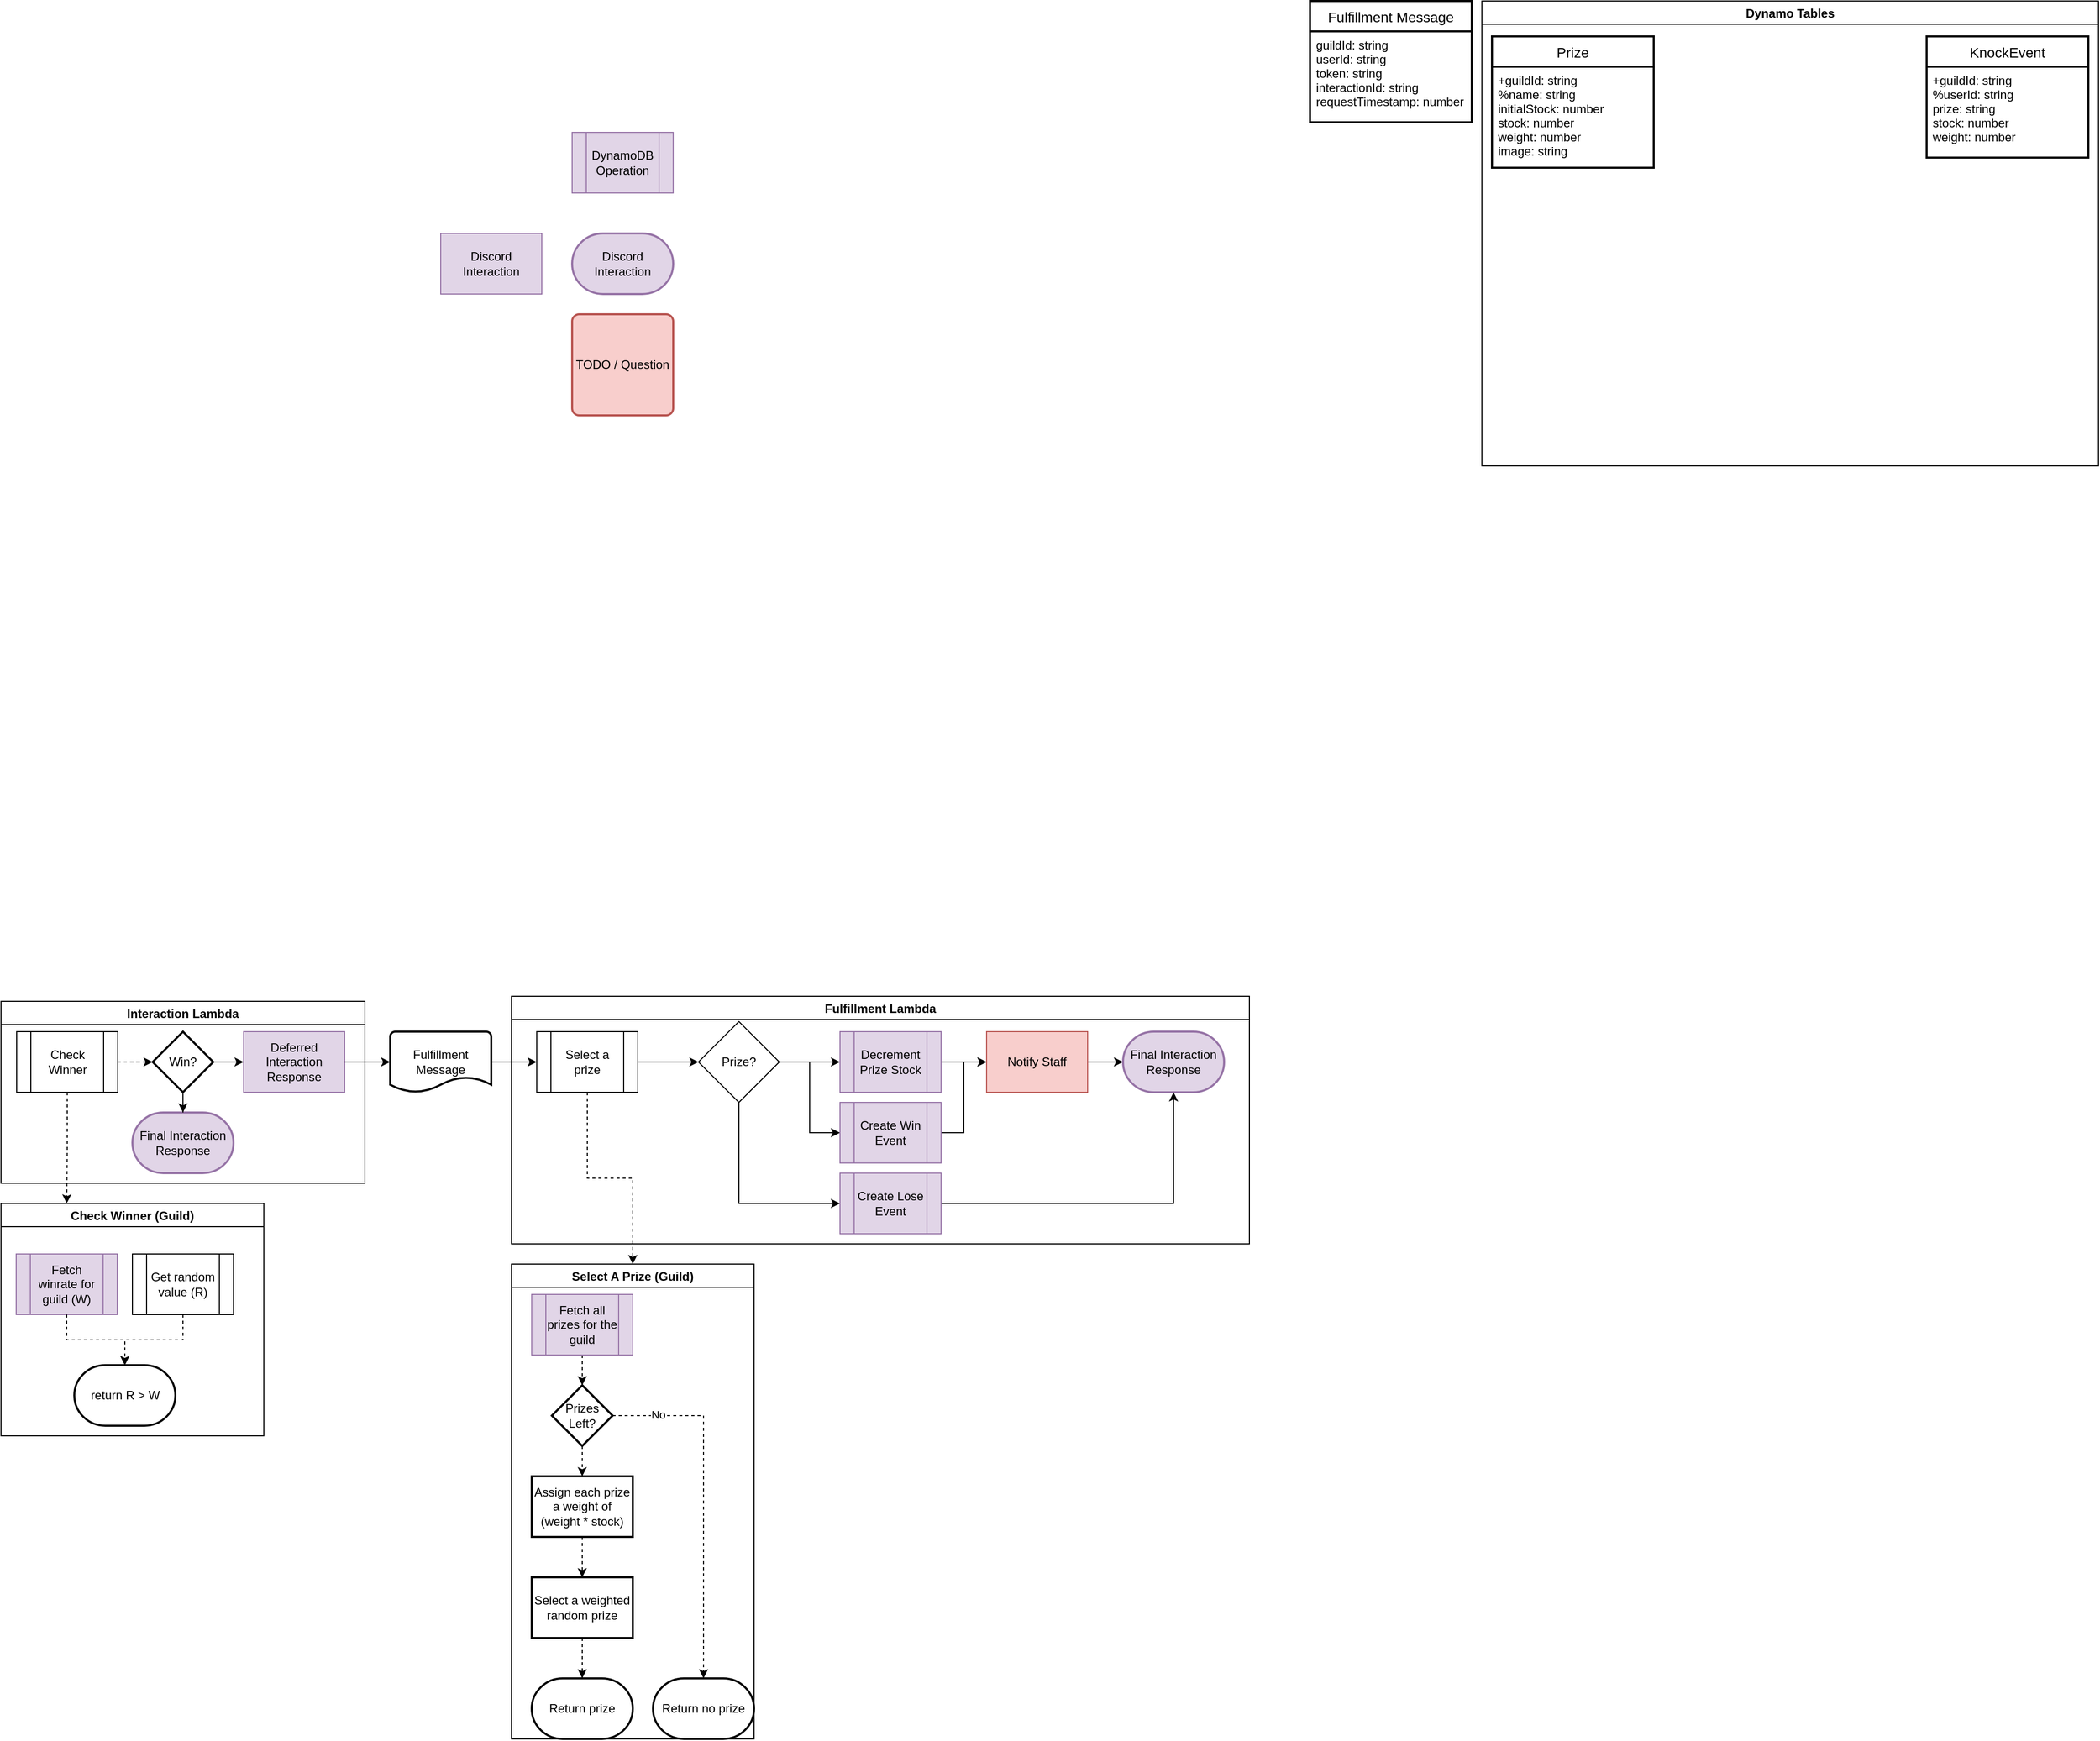 <mxfile version="15.5.1" type="github">
  <diagram id="L7QY4okVQJp5hipJDfsT" name="Page-1">
    <mxGraphModel dx="2378" dy="1081" grid="1" gridSize="10" guides="1" tooltips="1" connect="1" arrows="1" fold="1" page="0" pageScale="1" pageWidth="850" pageHeight="1100" math="0" shadow="0">
      <root>
        <mxCell id="0" />
        <mxCell id="1" parent="0" />
        <mxCell id="FSJdYfOo43uuLk9ThQoz-45" value="DynamoDB Operation" style="verticalLabelPosition=middle;verticalAlign=middle;html=1;shape=process;whiteSpace=wrap;size=0.14;arcSize=6;labelPosition=center;align=center;fillColor=#e1d5e7;strokeColor=#9673a6;" parent="1" vertex="1">
          <mxGeometry x="-300" y="10" width="100" height="60" as="geometry" />
        </mxCell>
        <mxCell id="FSJdYfOo43uuLk9ThQoz-199" style="edgeStyle=orthogonalEdgeStyle;rounded=0;sketch=0;orthogonalLoop=1;jettySize=auto;html=1;exitX=1;exitY=0.5;exitDx=0;exitDy=0;exitPerimeter=0;" parent="1" source="FSJdYfOo43uuLk9ThQoz-47" target="FSJdYfOo43uuLk9ThQoz-112" edge="1">
          <mxGeometry relative="1" as="geometry" />
        </mxCell>
        <mxCell id="FSJdYfOo43uuLk9ThQoz-47" value="Fulfillment Message" style="strokeWidth=2;html=1;shape=mxgraph.flowchart.document2;whiteSpace=wrap;size=0.25;verticalAlign=middle;" parent="1" vertex="1">
          <mxGeometry x="-480" y="900" width="100" height="60" as="geometry" />
        </mxCell>
        <mxCell id="FSJdYfOo43uuLk9ThQoz-57" value="Fulfillment Message" style="swimlane;childLayout=stackLayout;horizontal=1;startSize=30;horizontalStack=0;fontSize=14;fontStyle=0;strokeWidth=2;resizeParent=0;resizeLast=1;shadow=0;dashed=0;align=center;" parent="1" vertex="1">
          <mxGeometry x="430" y="-120" width="160" height="120" as="geometry" />
        </mxCell>
        <mxCell id="FSJdYfOo43uuLk9ThQoz-58" value="guildId: string&#xa;userId: string&#xa;token: string&#xa;interactionId: string&#xa;requestTimestamp: number" style="align=left;strokeColor=none;fillColor=none;spacingLeft=4;fontSize=12;verticalAlign=top;resizable=0;rotatable=0;part=1;" parent="FSJdYfOo43uuLk9ThQoz-57" vertex="1">
          <mxGeometry y="30" width="160" height="90" as="geometry" />
        </mxCell>
        <mxCell id="FSJdYfOo43uuLk9ThQoz-62" value="Interaction Lambda" style="swimlane;verticalAlign=middle;" parent="1" vertex="1">
          <mxGeometry x="-865" y="870" width="360" height="180" as="geometry">
            <mxRectangle x="-190" y="10" width="140" height="23" as="alternateBounds" />
          </mxGeometry>
        </mxCell>
        <mxCell id="FSJdYfOo43uuLk9ThQoz-140" value="Deferred Interaction Response" style="rounded=0;whiteSpace=wrap;html=1;absoluteArcSize=1;arcSize=14;strokeWidth=1;sketch=0;fillColor=#e1d5e7;strokeColor=#9673a6;" parent="FSJdYfOo43uuLk9ThQoz-62" vertex="1">
          <mxGeometry x="240" y="30" width="100" height="60" as="geometry" />
        </mxCell>
        <mxCell id="FSJdYfOo43uuLk9ThQoz-171" style="edgeStyle=orthogonalEdgeStyle;rounded=0;sketch=0;orthogonalLoop=1;jettySize=auto;html=1;exitX=1;exitY=0.5;exitDx=0;exitDy=0;exitPerimeter=0;entryX=0;entryY=0.5;entryDx=0;entryDy=0;" parent="FSJdYfOo43uuLk9ThQoz-62" source="FSJdYfOo43uuLk9ThQoz-15" target="FSJdYfOo43uuLk9ThQoz-140" edge="1">
          <mxGeometry relative="1" as="geometry" />
        </mxCell>
        <mxCell id="FSJdYfOo43uuLk9ThQoz-10" value="Final Interaction Response" style="strokeWidth=2;html=1;shape=mxgraph.flowchart.terminator;whiteSpace=wrap;fillColor=#e1d5e7;strokeColor=#9673a6;" parent="FSJdYfOo43uuLk9ThQoz-62" vertex="1">
          <mxGeometry x="130" y="110" width="100" height="60" as="geometry" />
        </mxCell>
        <mxCell id="FSJdYfOo43uuLk9ThQoz-215" style="edgeStyle=orthogonalEdgeStyle;rounded=0;sketch=0;orthogonalLoop=1;jettySize=auto;html=1;exitX=1;exitY=0.5;exitDx=0;exitDy=0;dashed=1;" parent="FSJdYfOo43uuLk9ThQoz-62" source="FSJdYfOo43uuLk9ThQoz-185" target="FSJdYfOo43uuLk9ThQoz-15" edge="1">
          <mxGeometry relative="1" as="geometry" />
        </mxCell>
        <mxCell id="FSJdYfOo43uuLk9ThQoz-185" value="Check Winner" style="verticalLabelPosition=middle;verticalAlign=middle;html=1;shape=process;whiteSpace=wrap;size=0.14;arcSize=6;labelPosition=center;align=center;" parent="FSJdYfOo43uuLk9ThQoz-62" vertex="1">
          <mxGeometry x="15.5" y="30" width="100" height="60" as="geometry" />
        </mxCell>
        <mxCell id="FSJdYfOo43uuLk9ThQoz-15" value="Win?" style="strokeWidth=2;html=1;shape=mxgraph.flowchart.decision;whiteSpace=wrap;" parent="FSJdYfOo43uuLk9ThQoz-62" vertex="1">
          <mxGeometry x="150" y="30" width="60" height="60" as="geometry" />
        </mxCell>
        <mxCell id="FSJdYfOo43uuLk9ThQoz-172" style="edgeStyle=orthogonalEdgeStyle;rounded=0;sketch=0;orthogonalLoop=1;jettySize=auto;html=1;exitX=0.5;exitY=1;exitDx=0;exitDy=0;exitPerimeter=0;" parent="FSJdYfOo43uuLk9ThQoz-62" source="FSJdYfOo43uuLk9ThQoz-15" target="FSJdYfOo43uuLk9ThQoz-10" edge="1">
          <mxGeometry relative="1" as="geometry" />
        </mxCell>
        <mxCell id="FSJdYfOo43uuLk9ThQoz-63" value="Fulfillment Lambda" style="swimlane;verticalAlign=middle;" parent="1" vertex="1">
          <mxGeometry x="-360" y="865" width="730" height="245" as="geometry">
            <mxRectangle x="-190" y="620" width="140" height="23" as="alternateBounds" />
          </mxGeometry>
        </mxCell>
        <mxCell id="FSJdYfOo43uuLk9ThQoz-196" style="edgeStyle=orthogonalEdgeStyle;rounded=0;sketch=0;orthogonalLoop=1;jettySize=auto;html=1;exitX=1;exitY=0.5;exitDx=0;exitDy=0;" parent="FSJdYfOo43uuLk9ThQoz-63" source="FSJdYfOo43uuLk9ThQoz-97" target="FSJdYfOo43uuLk9ThQoz-133" edge="1">
          <mxGeometry relative="1" as="geometry" />
        </mxCell>
        <mxCell id="FSJdYfOo43uuLk9ThQoz-97" value="Decrement Prize Stock" style="verticalLabelPosition=middle;verticalAlign=middle;html=1;shape=process;whiteSpace=wrap;size=0.14;arcSize=6;labelPosition=center;align=center;fillColor=#e1d5e7;strokeColor=#9673a6;" parent="FSJdYfOo43uuLk9ThQoz-63" vertex="1">
          <mxGeometry x="325" y="35" width="100" height="60" as="geometry" />
        </mxCell>
        <mxCell id="FSJdYfOo43uuLk9ThQoz-191" style="edgeStyle=orthogonalEdgeStyle;rounded=0;sketch=0;orthogonalLoop=1;jettySize=auto;html=1;exitX=1;exitY=0.5;exitDx=0;exitDy=0;entryX=0;entryY=0.5;entryDx=0;entryDy=0;" parent="FSJdYfOo43uuLk9ThQoz-63" source="FSJdYfOo43uuLk9ThQoz-100" target="FSJdYfOo43uuLk9ThQoz-97" edge="1">
          <mxGeometry relative="1" as="geometry" />
        </mxCell>
        <mxCell id="FSJdYfOo43uuLk9ThQoz-192" style="edgeStyle=orthogonalEdgeStyle;rounded=0;sketch=0;orthogonalLoop=1;jettySize=auto;html=1;exitX=1;exitY=0.5;exitDx=0;exitDy=0;entryX=0;entryY=0.5;entryDx=0;entryDy=0;" parent="FSJdYfOo43uuLk9ThQoz-63" source="FSJdYfOo43uuLk9ThQoz-100" target="FSJdYfOo43uuLk9ThQoz-126" edge="1">
          <mxGeometry relative="1" as="geometry" />
        </mxCell>
        <mxCell id="oSzb1QnaF82HAAy8h1gA-4" style="edgeStyle=orthogonalEdgeStyle;rounded=0;sketch=0;orthogonalLoop=1;jettySize=auto;html=1;exitX=0.5;exitY=1;exitDx=0;exitDy=0;entryX=0;entryY=0.5;entryDx=0;entryDy=0;" edge="1" parent="FSJdYfOo43uuLk9ThQoz-63" source="FSJdYfOo43uuLk9ThQoz-100" target="oSzb1QnaF82HAAy8h1gA-3">
          <mxGeometry relative="1" as="geometry" />
        </mxCell>
        <mxCell id="FSJdYfOo43uuLk9ThQoz-100" value="Prize?" style="rhombus;whiteSpace=wrap;html=1;rounded=0;sketch=0;" parent="FSJdYfOo43uuLk9ThQoz-63" vertex="1">
          <mxGeometry x="185" y="25" width="80" height="80" as="geometry" />
        </mxCell>
        <mxCell id="FSJdYfOo43uuLk9ThQoz-190" style="edgeStyle=orthogonalEdgeStyle;rounded=0;sketch=0;orthogonalLoop=1;jettySize=auto;html=1;exitX=1;exitY=0.5;exitDx=0;exitDy=0;entryX=0;entryY=0.5;entryDx=0;entryDy=0;" parent="FSJdYfOo43uuLk9ThQoz-63" source="FSJdYfOo43uuLk9ThQoz-112" target="FSJdYfOo43uuLk9ThQoz-100" edge="1">
          <mxGeometry relative="1" as="geometry" />
        </mxCell>
        <mxCell id="FSJdYfOo43uuLk9ThQoz-112" value="Select a prize" style="verticalLabelPosition=middle;verticalAlign=middle;html=1;shape=process;whiteSpace=wrap;size=0.14;arcSize=6;labelPosition=center;align=center;" parent="FSJdYfOo43uuLk9ThQoz-63" vertex="1">
          <mxGeometry x="25" y="35" width="100" height="60" as="geometry" />
        </mxCell>
        <mxCell id="FSJdYfOo43uuLk9ThQoz-194" style="edgeStyle=orthogonalEdgeStyle;rounded=0;sketch=0;orthogonalLoop=1;jettySize=auto;html=1;exitX=1;exitY=0.5;exitDx=0;exitDy=0;entryX=0;entryY=0.5;entryDx=0;entryDy=0;" parent="FSJdYfOo43uuLk9ThQoz-63" source="FSJdYfOo43uuLk9ThQoz-126" target="FSJdYfOo43uuLk9ThQoz-133" edge="1">
          <mxGeometry relative="1" as="geometry" />
        </mxCell>
        <mxCell id="FSJdYfOo43uuLk9ThQoz-126" value="Create Win Event" style="verticalLabelPosition=middle;verticalAlign=middle;html=1;shape=process;whiteSpace=wrap;size=0.14;arcSize=6;labelPosition=center;align=center;fillColor=#e1d5e7;strokeColor=#9673a6;" parent="FSJdYfOo43uuLk9ThQoz-63" vertex="1">
          <mxGeometry x="325" y="105" width="100" height="60" as="geometry" />
        </mxCell>
        <mxCell id="FSJdYfOo43uuLk9ThQoz-198" style="edgeStyle=orthogonalEdgeStyle;rounded=0;sketch=0;orthogonalLoop=1;jettySize=auto;html=1;exitX=1;exitY=0.5;exitDx=0;exitDy=0;entryX=0;entryY=0.5;entryDx=0;entryDy=0;entryPerimeter=0;" parent="FSJdYfOo43uuLk9ThQoz-63" source="FSJdYfOo43uuLk9ThQoz-133" edge="1">
          <mxGeometry relative="1" as="geometry">
            <mxPoint x="605" y="65" as="targetPoint" />
          </mxGeometry>
        </mxCell>
        <mxCell id="FSJdYfOo43uuLk9ThQoz-133" value="Notify Staff" style="rounded=0;whiteSpace=wrap;html=1;absoluteArcSize=1;arcSize=14;strokeWidth=1;sketch=0;fillColor=#f8cecc;strokeColor=#b85450;" parent="FSJdYfOo43uuLk9ThQoz-63" vertex="1">
          <mxGeometry x="470" y="35" width="100" height="60" as="geometry" />
        </mxCell>
        <mxCell id="FSJdYfOo43uuLk9ThQoz-153" value="Final Interaction Response" style="strokeWidth=2;html=1;shape=mxgraph.flowchart.terminator;whiteSpace=wrap;fillColor=#e1d5e7;strokeColor=#9673a6;" parent="FSJdYfOo43uuLk9ThQoz-63" vertex="1">
          <mxGeometry x="605" y="35" width="100" height="60" as="geometry" />
        </mxCell>
        <mxCell id="oSzb1QnaF82HAAy8h1gA-5" style="edgeStyle=orthogonalEdgeStyle;rounded=0;sketch=0;orthogonalLoop=1;jettySize=auto;html=1;exitX=1;exitY=0.5;exitDx=0;exitDy=0;entryX=0.5;entryY=1;entryDx=0;entryDy=0;entryPerimeter=0;" edge="1" parent="FSJdYfOo43uuLk9ThQoz-63" source="oSzb1QnaF82HAAy8h1gA-3" target="FSJdYfOo43uuLk9ThQoz-153">
          <mxGeometry relative="1" as="geometry" />
        </mxCell>
        <mxCell id="oSzb1QnaF82HAAy8h1gA-3" value="Create Lose Event" style="verticalLabelPosition=middle;verticalAlign=middle;html=1;shape=process;whiteSpace=wrap;size=0.14;arcSize=6;labelPosition=center;align=center;fillColor=#e1d5e7;strokeColor=#9673a6;" vertex="1" parent="FSJdYfOo43uuLk9ThQoz-63">
          <mxGeometry x="325" y="175" width="100" height="60" as="geometry" />
        </mxCell>
        <mxCell id="FSJdYfOo43uuLk9ThQoz-123" value="Dynamo Tables" style="swimlane;rounded=0;sketch=0;" parent="1" vertex="1">
          <mxGeometry x="600" y="-120" width="610" height="460" as="geometry" />
        </mxCell>
        <mxCell id="FSJdYfOo43uuLk9ThQoz-79" value="Prize" style="swimlane;childLayout=stackLayout;horizontal=1;startSize=30;horizontalStack=0;fontSize=14;fontStyle=0;strokeWidth=2;resizeParent=0;resizeLast=1;shadow=0;dashed=0;align=center;" parent="FSJdYfOo43uuLk9ThQoz-123" vertex="1">
          <mxGeometry x="10" y="35" width="160" height="130" as="geometry" />
        </mxCell>
        <mxCell id="FSJdYfOo43uuLk9ThQoz-80" value="+guildId: string&#xa;%name: string&#xa;initialStock: number&#xa;stock: number&#xa;weight: number&#xa;image: string" style="align=left;strokeColor=none;fillColor=none;spacingLeft=4;fontSize=12;verticalAlign=top;resizable=0;rotatable=0;part=1;" parent="FSJdYfOo43uuLk9ThQoz-79" vertex="1">
          <mxGeometry y="30" width="160" height="100" as="geometry" />
        </mxCell>
        <mxCell id="FSJdYfOo43uuLk9ThQoz-119" value="KnockEvent" style="swimlane;childLayout=stackLayout;horizontal=1;startSize=30;horizontalStack=0;fontSize=14;fontStyle=0;strokeWidth=2;resizeParent=0;resizeLast=1;shadow=0;dashed=0;align=center;" parent="FSJdYfOo43uuLk9ThQoz-123" vertex="1">
          <mxGeometry x="440" y="35" width="160" height="120" as="geometry" />
        </mxCell>
        <mxCell id="FSJdYfOo43uuLk9ThQoz-120" value="+guildId: string&#xa;%userId: string&#xa;prize: string&#xa;stock: number&#xa;weight: number&#xa;" style="align=left;strokeColor=none;fillColor=none;spacingLeft=4;fontSize=12;verticalAlign=top;resizable=0;rotatable=0;part=1;" parent="FSJdYfOo43uuLk9ThQoz-119" vertex="1">
          <mxGeometry y="30" width="160" height="90" as="geometry" />
        </mxCell>
        <mxCell id="FSJdYfOo43uuLk9ThQoz-125" value="Discord Interaction" style="strokeWidth=2;html=1;shape=mxgraph.flowchart.terminator;whiteSpace=wrap;verticalAlign=middle;fillColor=#e1d5e7;strokeColor=#9673a6;" parent="1" vertex="1">
          <mxGeometry x="-300" y="110" width="100" height="60" as="geometry" />
        </mxCell>
        <mxCell id="FSJdYfOo43uuLk9ThQoz-137" value="TODO / Question" style="rounded=1;whiteSpace=wrap;html=1;absoluteArcSize=1;arcSize=14;strokeWidth=2;sketch=0;fillColor=#f8cecc;strokeColor=#b85450;" parent="1" vertex="1">
          <mxGeometry x="-300" y="190" width="100" height="100" as="geometry" />
        </mxCell>
        <mxCell id="FSJdYfOo43uuLk9ThQoz-141" value="Discord Interaction" style="rounded=0;whiteSpace=wrap;html=1;absoluteArcSize=1;arcSize=14;strokeWidth=1;sketch=0;fillColor=#e1d5e7;strokeColor=#9673a6;" parent="1" vertex="1">
          <mxGeometry x="-430" y="110" width="100" height="60" as="geometry" />
        </mxCell>
        <mxCell id="FSJdYfOo43uuLk9ThQoz-173" style="edgeStyle=orthogonalEdgeStyle;rounded=0;sketch=0;orthogonalLoop=1;jettySize=auto;html=1;exitX=1;exitY=0.5;exitDx=0;exitDy=0;entryX=0;entryY=0.5;entryDx=0;entryDy=0;entryPerimeter=0;" parent="1" source="FSJdYfOo43uuLk9ThQoz-140" target="FSJdYfOo43uuLk9ThQoz-47" edge="1">
          <mxGeometry relative="1" as="geometry" />
        </mxCell>
        <mxCell id="FSJdYfOo43uuLk9ThQoz-219" value="Check Winner (Guild)" style="swimlane;rounded=0;sketch=0;strokeWidth=1;fillColor=none;" parent="1" vertex="1">
          <mxGeometry x="-865" y="1070" width="260" height="230" as="geometry" />
        </mxCell>
        <mxCell id="FSJdYfOo43uuLk9ThQoz-37" value="return R &amp;gt; W" style="strokeWidth=2;html=1;shape=mxgraph.flowchart.terminator;whiteSpace=wrap;verticalAlign=middle;" parent="FSJdYfOo43uuLk9ThQoz-219" vertex="1">
          <mxGeometry x="72.5" y="160" width="100" height="60" as="geometry" />
        </mxCell>
        <mxCell id="FSJdYfOo43uuLk9ThQoz-186" value="Fetch winrate for guild (W)" style="verticalLabelPosition=middle;verticalAlign=middle;html=1;shape=process;whiteSpace=wrap;size=0.14;arcSize=6;labelPosition=center;align=center;fillColor=#e1d5e7;strokeColor=#9673a6;" parent="FSJdYfOo43uuLk9ThQoz-219" vertex="1">
          <mxGeometry x="15" y="50" width="100" height="60" as="geometry" />
        </mxCell>
        <mxCell id="FSJdYfOo43uuLk9ThQoz-213" style="edgeStyle=orthogonalEdgeStyle;rounded=0;sketch=0;orthogonalLoop=1;jettySize=auto;html=1;exitX=0.5;exitY=1;exitDx=0;exitDy=0;entryX=0.5;entryY=0;entryDx=0;entryDy=0;entryPerimeter=0;dashed=1;" parent="FSJdYfOo43uuLk9ThQoz-219" source="FSJdYfOo43uuLk9ThQoz-187" target="FSJdYfOo43uuLk9ThQoz-37" edge="1">
          <mxGeometry relative="1" as="geometry" />
        </mxCell>
        <mxCell id="FSJdYfOo43uuLk9ThQoz-187" value="Get random value (R)" style="verticalLabelPosition=middle;verticalAlign=middle;html=1;shape=process;whiteSpace=wrap;size=0.14;arcSize=6;labelPosition=center;align=center;" parent="FSJdYfOo43uuLk9ThQoz-219" vertex="1">
          <mxGeometry x="130" y="50" width="100" height="60" as="geometry" />
        </mxCell>
        <mxCell id="FSJdYfOo43uuLk9ThQoz-189" style="edgeStyle=orthogonalEdgeStyle;rounded=0;sketch=0;orthogonalLoop=1;jettySize=auto;html=1;exitX=0.5;exitY=1;exitDx=0;exitDy=0;entryX=0.5;entryY=0;entryDx=0;entryDy=0;entryPerimeter=0;dashed=1;" parent="FSJdYfOo43uuLk9ThQoz-219" source="FSJdYfOo43uuLk9ThQoz-186" target="FSJdYfOo43uuLk9ThQoz-37" edge="1">
          <mxGeometry relative="1" as="geometry" />
        </mxCell>
        <mxCell id="FSJdYfOo43uuLk9ThQoz-220" style="edgeStyle=orthogonalEdgeStyle;rounded=0;sketch=0;orthogonalLoop=1;jettySize=auto;html=1;exitX=0.5;exitY=1;exitDx=0;exitDy=0;dashed=1;entryX=0.25;entryY=0;entryDx=0;entryDy=0;" parent="1" source="FSJdYfOo43uuLk9ThQoz-185" target="FSJdYfOo43uuLk9ThQoz-219" edge="1">
          <mxGeometry relative="1" as="geometry">
            <mxPoint x="-796" y="1080" as="targetPoint" />
          </mxGeometry>
        </mxCell>
        <mxCell id="FSJdYfOo43uuLk9ThQoz-221" value="Select A Prize (Guild)" style="swimlane;rounded=0;sketch=0;strokeWidth=1;fillColor=none;" parent="1" vertex="1">
          <mxGeometry x="-360" y="1130" width="240" height="470" as="geometry" />
        </mxCell>
        <mxCell id="FSJdYfOo43uuLk9ThQoz-92" value="Return prize" style="strokeWidth=2;html=1;shape=mxgraph.flowchart.terminator;whiteSpace=wrap;rounded=0;sketch=0;flipH=1;" parent="FSJdYfOo43uuLk9ThQoz-221" vertex="1">
          <mxGeometry x="20" y="410" width="100" height="60" as="geometry" />
        </mxCell>
        <mxCell id="FSJdYfOo43uuLk9ThQoz-207" style="edgeStyle=orthogonalEdgeStyle;rounded=0;sketch=0;orthogonalLoop=1;jettySize=auto;html=1;exitX=0.5;exitY=1;exitDx=0;exitDy=0;entryX=0.5;entryY=0;entryDx=0;entryDy=0;entryPerimeter=0;dashed=1;" parent="FSJdYfOo43uuLk9ThQoz-221" source="FSJdYfOo43uuLk9ThQoz-84" target="FSJdYfOo43uuLk9ThQoz-92" edge="1">
          <mxGeometry relative="1" as="geometry" />
        </mxCell>
        <mxCell id="FSJdYfOo43uuLk9ThQoz-82" value="Assign each prize a weight of (weight * stock)" style="rounded=0;whiteSpace=wrap;html=1;absoluteArcSize=1;arcSize=14;strokeWidth=2;sketch=0;" parent="FSJdYfOo43uuLk9ThQoz-221" vertex="1">
          <mxGeometry x="20" y="210" width="100" height="60" as="geometry" />
        </mxCell>
        <mxCell id="FSJdYfOo43uuLk9ThQoz-203" style="edgeStyle=orthogonalEdgeStyle;rounded=0;sketch=0;orthogonalLoop=1;jettySize=auto;html=1;exitX=0.5;exitY=1;exitDx=0;exitDy=0;exitPerimeter=0;entryX=0.5;entryY=0;entryDx=0;entryDy=0;dashed=1;" parent="FSJdYfOo43uuLk9ThQoz-221" source="FSJdYfOo43uuLk9ThQoz-86" target="FSJdYfOo43uuLk9ThQoz-82" edge="1">
          <mxGeometry relative="1" as="geometry" />
        </mxCell>
        <mxCell id="FSJdYfOo43uuLk9ThQoz-86" value="Prizes Left?" style="strokeWidth=2;html=1;shape=mxgraph.flowchart.decision;whiteSpace=wrap;rounded=0;sketch=0;" parent="FSJdYfOo43uuLk9ThQoz-221" vertex="1">
          <mxGeometry x="40" y="120" width="60" height="60" as="geometry" />
        </mxCell>
        <mxCell id="FSJdYfOo43uuLk9ThQoz-205" style="edgeStyle=orthogonalEdgeStyle;rounded=0;sketch=0;orthogonalLoop=1;jettySize=auto;html=1;exitX=0.5;exitY=1;exitDx=0;exitDy=0;entryX=0.5;entryY=0;entryDx=0;entryDy=0;entryPerimeter=0;dashed=1;" parent="FSJdYfOo43uuLk9ThQoz-221" source="FSJdYfOo43uuLk9ThQoz-77" target="FSJdYfOo43uuLk9ThQoz-86" edge="1">
          <mxGeometry relative="1" as="geometry" />
        </mxCell>
        <mxCell id="FSJdYfOo43uuLk9ThQoz-91" value="Return no prize" style="strokeWidth=2;html=1;shape=mxgraph.flowchart.terminator;whiteSpace=wrap;rounded=0;sketch=0;" parent="FSJdYfOo43uuLk9ThQoz-221" vertex="1">
          <mxGeometry x="140" y="410" width="100" height="60" as="geometry" />
        </mxCell>
        <mxCell id="FSJdYfOo43uuLk9ThQoz-201" style="edgeStyle=orthogonalEdgeStyle;rounded=0;sketch=0;orthogonalLoop=1;jettySize=auto;html=1;exitX=1;exitY=0.5;exitDx=0;exitDy=0;exitPerimeter=0;entryX=0.5;entryY=0;entryDx=0;entryDy=0;entryPerimeter=0;dashed=1;" parent="FSJdYfOo43uuLk9ThQoz-221" source="FSJdYfOo43uuLk9ThQoz-86" target="FSJdYfOo43uuLk9ThQoz-91" edge="1">
          <mxGeometry relative="1" as="geometry" />
        </mxCell>
        <mxCell id="FSJdYfOo43uuLk9ThQoz-202" value="No" style="edgeLabel;html=1;align=center;verticalAlign=middle;resizable=0;points=[];" parent="FSJdYfOo43uuLk9ThQoz-201" vertex="1" connectable="0">
          <mxGeometry x="-0.743" y="1" relative="1" as="geometry">
            <mxPoint as="offset" />
          </mxGeometry>
        </mxCell>
        <mxCell id="FSJdYfOo43uuLk9ThQoz-77" value="Fetch all prizes for the guild" style="verticalLabelPosition=middle;verticalAlign=middle;html=1;shape=process;whiteSpace=wrap;size=0.14;arcSize=6;labelPosition=center;align=center;fillColor=#e1d5e7;strokeColor=#9673a6;" parent="FSJdYfOo43uuLk9ThQoz-221" vertex="1">
          <mxGeometry x="20" y="30" width="100" height="60" as="geometry" />
        </mxCell>
        <mxCell id="FSJdYfOo43uuLk9ThQoz-84" value="Select a weighted random prize" style="rounded=0;whiteSpace=wrap;html=1;absoluteArcSize=1;arcSize=14;strokeWidth=2;sketch=0;" parent="FSJdYfOo43uuLk9ThQoz-221" vertex="1">
          <mxGeometry x="20" y="310" width="100" height="60" as="geometry" />
        </mxCell>
        <mxCell id="FSJdYfOo43uuLk9ThQoz-206" style="edgeStyle=orthogonalEdgeStyle;rounded=0;sketch=0;orthogonalLoop=1;jettySize=auto;html=1;exitX=0.5;exitY=1;exitDx=0;exitDy=0;entryX=0.5;entryY=0;entryDx=0;entryDy=0;dashed=1;" parent="FSJdYfOo43uuLk9ThQoz-221" source="FSJdYfOo43uuLk9ThQoz-82" target="FSJdYfOo43uuLk9ThQoz-84" edge="1">
          <mxGeometry relative="1" as="geometry" />
        </mxCell>
        <mxCell id="FSJdYfOo43uuLk9ThQoz-208" value="Prizes Left?" style="strokeWidth=2;html=1;shape=mxgraph.flowchart.decision;whiteSpace=wrap;rounded=0;sketch=0;" parent="FSJdYfOo43uuLk9ThQoz-221" vertex="1">
          <mxGeometry x="40" y="120" width="60" height="60" as="geometry" />
        </mxCell>
        <mxCell id="FSJdYfOo43uuLk9ThQoz-222" style="edgeStyle=orthogonalEdgeStyle;rounded=0;sketch=0;orthogonalLoop=1;jettySize=auto;html=1;exitX=0.5;exitY=1;exitDx=0;exitDy=0;dashed=1;" parent="1" source="FSJdYfOo43uuLk9ThQoz-112" target="FSJdYfOo43uuLk9ThQoz-221" edge="1">
          <mxGeometry relative="1" as="geometry" />
        </mxCell>
      </root>
    </mxGraphModel>
  </diagram>
</mxfile>
